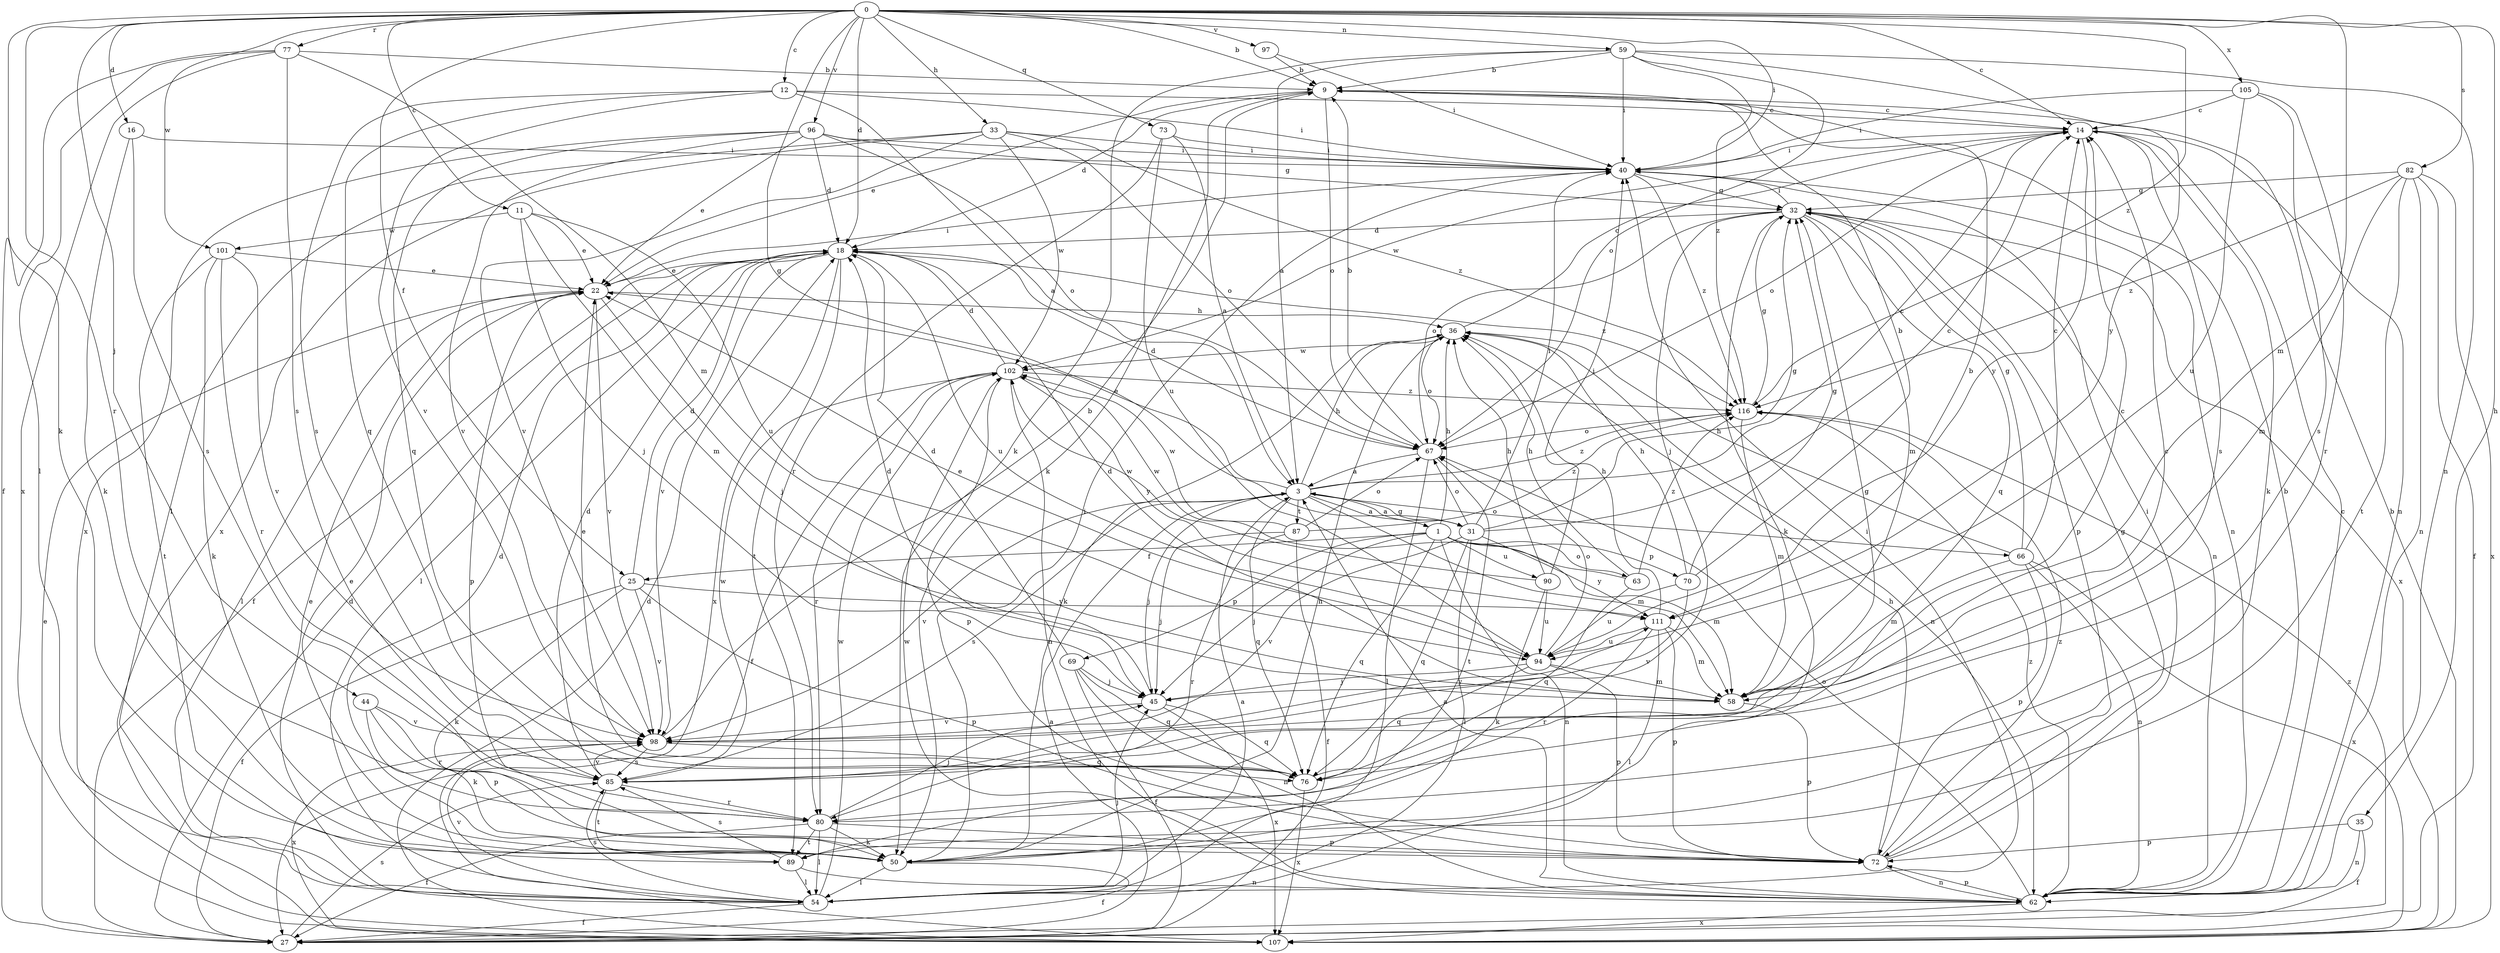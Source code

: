 strict digraph  {
0;
1;
3;
9;
11;
12;
14;
16;
18;
22;
25;
27;
31;
32;
33;
35;
36;
40;
44;
45;
50;
54;
58;
59;
62;
63;
66;
67;
69;
70;
72;
73;
76;
77;
80;
82;
85;
87;
89;
90;
94;
96;
97;
98;
101;
102;
105;
107;
111;
116;
0 -> 9  [label=b];
0 -> 11  [label=c];
0 -> 12  [label=c];
0 -> 14  [label=c];
0 -> 16  [label=d];
0 -> 18  [label=d];
0 -> 25  [label=f];
0 -> 31  [label=g];
0 -> 33  [label=h];
0 -> 35  [label=h];
0 -> 40  [label=i];
0 -> 44  [label=j];
0 -> 50  [label=k];
0 -> 58  [label=m];
0 -> 59  [label=n];
0 -> 73  [label=q];
0 -> 77  [label=r];
0 -> 80  [label=r];
0 -> 82  [label=s];
0 -> 96  [label=v];
0 -> 97  [label=v];
0 -> 101  [label=w];
0 -> 105  [label=x];
0 -> 116  [label=z];
1 -> 25  [label=f];
1 -> 36  [label=h];
1 -> 45  [label=j];
1 -> 58  [label=m];
1 -> 62  [label=n];
1 -> 63  [label=o];
1 -> 69  [label=p];
1 -> 70  [label=p];
1 -> 76  [label=q];
1 -> 90  [label=u];
3 -> 1  [label=a];
3 -> 14  [label=c];
3 -> 22  [label=e];
3 -> 31  [label=g];
3 -> 36  [label=h];
3 -> 45  [label=j];
3 -> 58  [label=m];
3 -> 66  [label=o];
3 -> 76  [label=q];
3 -> 85  [label=s];
3 -> 87  [label=t];
3 -> 98  [label=v];
3 -> 116  [label=z];
9 -> 14  [label=c];
9 -> 18  [label=d];
9 -> 22  [label=e];
9 -> 50  [label=k];
9 -> 67  [label=o];
11 -> 22  [label=e];
11 -> 45  [label=j];
11 -> 58  [label=m];
11 -> 94  [label=u];
11 -> 101  [label=w];
12 -> 3  [label=a];
12 -> 14  [label=c];
12 -> 40  [label=i];
12 -> 76  [label=q];
12 -> 85  [label=s];
12 -> 98  [label=v];
14 -> 40  [label=i];
14 -> 50  [label=k];
14 -> 62  [label=n];
14 -> 67  [label=o];
14 -> 85  [label=s];
14 -> 102  [label=w];
14 -> 111  [label=y];
16 -> 40  [label=i];
16 -> 50  [label=k];
16 -> 85  [label=s];
18 -> 22  [label=e];
18 -> 27  [label=f];
18 -> 54  [label=l];
18 -> 89  [label=t];
18 -> 94  [label=u];
18 -> 98  [label=v];
18 -> 107  [label=x];
18 -> 116  [label=z];
22 -> 36  [label=h];
22 -> 40  [label=i];
22 -> 45  [label=j];
22 -> 54  [label=l];
22 -> 72  [label=p];
22 -> 98  [label=v];
25 -> 18  [label=d];
25 -> 27  [label=f];
25 -> 50  [label=k];
25 -> 72  [label=p];
25 -> 98  [label=v];
25 -> 111  [label=y];
27 -> 3  [label=a];
27 -> 18  [label=d];
27 -> 22  [label=e];
27 -> 85  [label=s];
27 -> 116  [label=z];
31 -> 3  [label=a];
31 -> 14  [label=c];
31 -> 32  [label=g];
31 -> 40  [label=i];
31 -> 54  [label=l];
31 -> 67  [label=o];
31 -> 76  [label=q];
31 -> 98  [label=v];
31 -> 111  [label=y];
32 -> 18  [label=d];
32 -> 40  [label=i];
32 -> 45  [label=j];
32 -> 50  [label=k];
32 -> 58  [label=m];
32 -> 62  [label=n];
32 -> 67  [label=o];
32 -> 72  [label=p];
32 -> 76  [label=q];
32 -> 107  [label=x];
33 -> 40  [label=i];
33 -> 54  [label=l];
33 -> 67  [label=o];
33 -> 98  [label=v];
33 -> 102  [label=w];
33 -> 107  [label=x];
33 -> 116  [label=z];
35 -> 27  [label=f];
35 -> 62  [label=n];
35 -> 72  [label=p];
36 -> 14  [label=c];
36 -> 50  [label=k];
36 -> 62  [label=n];
36 -> 67  [label=o];
36 -> 102  [label=w];
40 -> 32  [label=g];
40 -> 62  [label=n];
40 -> 116  [label=z];
44 -> 50  [label=k];
44 -> 72  [label=p];
44 -> 80  [label=r];
44 -> 98  [label=v];
45 -> 18  [label=d];
45 -> 76  [label=q];
45 -> 98  [label=v];
45 -> 107  [label=x];
50 -> 18  [label=d];
50 -> 22  [label=e];
50 -> 27  [label=f];
50 -> 36  [label=h];
50 -> 40  [label=i];
50 -> 54  [label=l];
54 -> 3  [label=a];
54 -> 22  [label=e];
54 -> 27  [label=f];
54 -> 40  [label=i];
54 -> 45  [label=j];
54 -> 85  [label=s];
54 -> 98  [label=v];
54 -> 102  [label=w];
58 -> 14  [label=c];
58 -> 18  [label=d];
58 -> 72  [label=p];
59 -> 3  [label=a];
59 -> 9  [label=b];
59 -> 40  [label=i];
59 -> 50  [label=k];
59 -> 62  [label=n];
59 -> 67  [label=o];
59 -> 111  [label=y];
59 -> 116  [label=z];
62 -> 3  [label=a];
62 -> 9  [label=b];
62 -> 14  [label=c];
62 -> 67  [label=o];
62 -> 72  [label=p];
62 -> 102  [label=w];
62 -> 107  [label=x];
62 -> 116  [label=z];
63 -> 36  [label=h];
63 -> 76  [label=q];
63 -> 102  [label=w];
63 -> 116  [label=z];
66 -> 14  [label=c];
66 -> 32  [label=g];
66 -> 36  [label=h];
66 -> 58  [label=m];
66 -> 62  [label=n];
66 -> 72  [label=p];
66 -> 107  [label=x];
67 -> 3  [label=a];
67 -> 9  [label=b];
67 -> 18  [label=d];
67 -> 54  [label=l];
67 -> 89  [label=t];
69 -> 18  [label=d];
69 -> 27  [label=f];
69 -> 45  [label=j];
69 -> 62  [label=n];
69 -> 76  [label=q];
70 -> 9  [label=b];
70 -> 32  [label=g];
70 -> 36  [label=h];
70 -> 94  [label=u];
70 -> 98  [label=v];
72 -> 32  [label=g];
72 -> 36  [label=h];
72 -> 40  [label=i];
72 -> 62  [label=n];
72 -> 116  [label=z];
73 -> 3  [label=a];
73 -> 40  [label=i];
73 -> 80  [label=r];
73 -> 94  [label=u];
76 -> 22  [label=e];
76 -> 32  [label=g];
76 -> 107  [label=x];
77 -> 9  [label=b];
77 -> 27  [label=f];
77 -> 54  [label=l];
77 -> 58  [label=m];
77 -> 85  [label=s];
77 -> 107  [label=x];
80 -> 27  [label=f];
80 -> 45  [label=j];
80 -> 50  [label=k];
80 -> 54  [label=l];
80 -> 72  [label=p];
80 -> 89  [label=t];
82 -> 27  [label=f];
82 -> 32  [label=g];
82 -> 58  [label=m];
82 -> 62  [label=n];
82 -> 89  [label=t];
82 -> 107  [label=x];
82 -> 116  [label=z];
85 -> 14  [label=c];
85 -> 18  [label=d];
85 -> 80  [label=r];
85 -> 89  [label=t];
85 -> 98  [label=v];
85 -> 102  [label=w];
87 -> 27  [label=f];
87 -> 45  [label=j];
87 -> 67  [label=o];
87 -> 80  [label=r];
87 -> 102  [label=w];
87 -> 116  [label=z];
89 -> 54  [label=l];
89 -> 62  [label=n];
89 -> 85  [label=s];
90 -> 36  [label=h];
90 -> 40  [label=i];
90 -> 50  [label=k];
90 -> 94  [label=u];
90 -> 102  [label=w];
94 -> 9  [label=b];
94 -> 22  [label=e];
94 -> 45  [label=j];
94 -> 58  [label=m];
94 -> 67  [label=o];
94 -> 72  [label=p];
94 -> 76  [label=q];
96 -> 18  [label=d];
96 -> 22  [label=e];
96 -> 32  [label=g];
96 -> 40  [label=i];
96 -> 67  [label=o];
96 -> 76  [label=q];
96 -> 98  [label=v];
96 -> 107  [label=x];
97 -> 9  [label=b];
97 -> 40  [label=i];
98 -> 9  [label=b];
98 -> 76  [label=q];
98 -> 85  [label=s];
98 -> 107  [label=x];
98 -> 111  [label=y];
101 -> 22  [label=e];
101 -> 50  [label=k];
101 -> 80  [label=r];
101 -> 89  [label=t];
101 -> 98  [label=v];
102 -> 18  [label=d];
102 -> 27  [label=f];
102 -> 62  [label=n];
102 -> 72  [label=p];
102 -> 80  [label=r];
102 -> 111  [label=y];
102 -> 116  [label=z];
105 -> 14  [label=c];
105 -> 40  [label=i];
105 -> 80  [label=r];
105 -> 85  [label=s];
105 -> 94  [label=u];
107 -> 9  [label=b];
107 -> 18  [label=d];
111 -> 36  [label=h];
111 -> 54  [label=l];
111 -> 58  [label=m];
111 -> 72  [label=p];
111 -> 80  [label=r];
111 -> 94  [label=u];
116 -> 32  [label=g];
116 -> 58  [label=m];
116 -> 67  [label=o];
}
